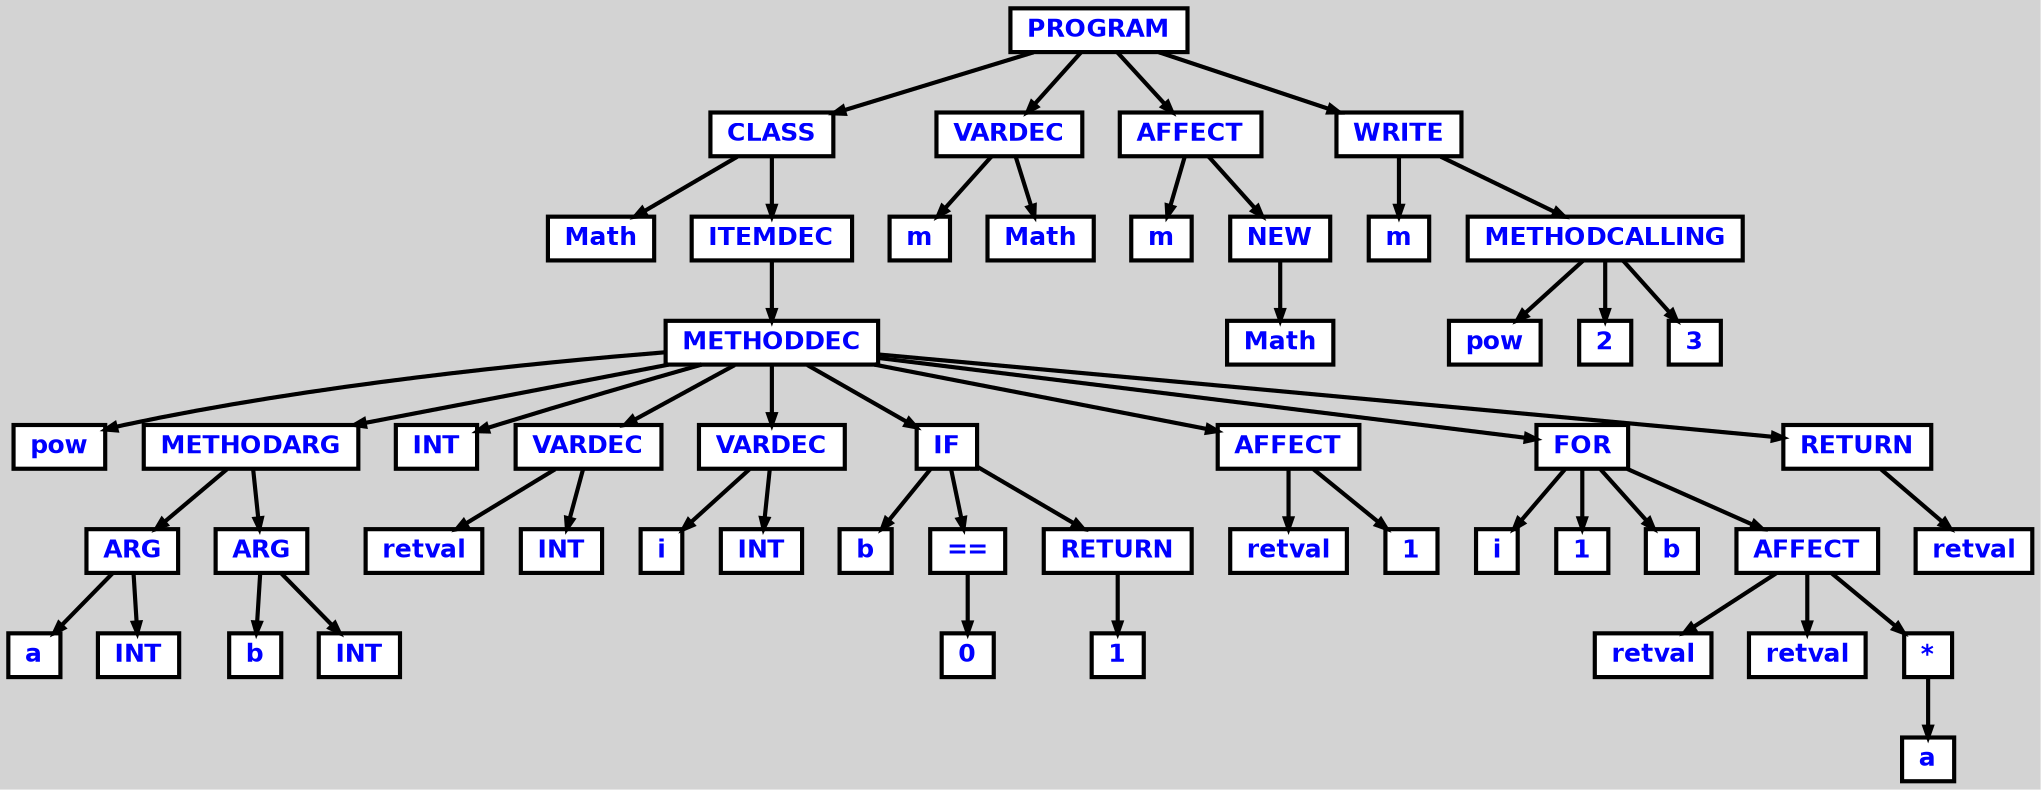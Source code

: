 digraph {

	ordering=out;
	ranksep=.4;
	bgcolor="lightgrey"; node [shape=box, fixedsize=false, fontsize=12, fontname="Helvetica-bold", fontcolor="blue"
		width=.25, height=.25, color="black", fillcolor="white", style="filled, solid, bold"];
	edge [arrowsize=.5, color="black", style="bold"]

  n0 [label="PROGRAM"];
  n1 [label="CLASS"];
  n1 [label="CLASS"];
  n2 [label="Math"];
  n3 [label="ITEMDEC"];
  n3 [label="ITEMDEC"];
  n4 [label="METHODDEC"];
  n4 [label="METHODDEC"];
  n5 [label="pow"];
  n6 [label="METHODARG"];
  n6 [label="METHODARG"];
  n7 [label="ARG"];
  n7 [label="ARG"];
  n8 [label="a"];
  n9 [label="INT"];
  n10 [label="ARG"];
  n10 [label="ARG"];
  n11 [label="b"];
  n12 [label="INT"];
  n13 [label="INT"];
  n14 [label="VARDEC"];
  n14 [label="VARDEC"];
  n15 [label="retval"];
  n16 [label="INT"];
  n17 [label="VARDEC"];
  n17 [label="VARDEC"];
  n18 [label="i"];
  n19 [label="INT"];
  n20 [label="IF"];
  n20 [label="IF"];
  n21 [label="b"];
  n22 [label="=="];
  n22 [label="=="];
  n23 [label="0"];
  n24 [label="RETURN"];
  n24 [label="RETURN"];
  n25 [label="1"];
  n26 [label="AFFECT"];
  n26 [label="AFFECT"];
  n27 [label="retval"];
  n28 [label="1"];
  n29 [label="FOR"];
  n29 [label="FOR"];
  n30 [label="i"];
  n31 [label="1"];
  n32 [label="b"];
  n33 [label="AFFECT"];
  n33 [label="AFFECT"];
  n34 [label="retval"];
  n35 [label="retval"];
  n36 [label="*"];
  n36 [label="*"];
  n37 [label="a"];
  n38 [label="RETURN"];
  n38 [label="RETURN"];
  n39 [label="retval"];
  n40 [label="VARDEC"];
  n40 [label="VARDEC"];
  n41 [label="m"];
  n42 [label="Math"];
  n43 [label="AFFECT"];
  n43 [label="AFFECT"];
  n44 [label="m"];
  n45 [label="NEW"];
  n45 [label="NEW"];
  n46 [label="Math"];
  n47 [label="WRITE"];
  n47 [label="WRITE"];
  n48 [label="m"];
  n49 [label="METHODCALLING"];
  n49 [label="METHODCALLING"];
  n50 [label="pow"];
  n51 [label="2"];
  n52 [label="3"];

  n0 -> n1 // "PROGRAM" -> "CLASS"
  n1 -> n2 // "CLASS" -> "Math"
  n1 -> n3 // "CLASS" -> "ITEMDEC"
  n3 -> n4 // "ITEMDEC" -> "METHODDEC"
  n4 -> n5 // "METHODDEC" -> "pow"
  n4 -> n6 // "METHODDEC" -> "METHODARG"
  n6 -> n7 // "METHODARG" -> "ARG"
  n7 -> n8 // "ARG" -> "a"
  n7 -> n9 // "ARG" -> "INT"
  n6 -> n10 // "METHODARG" -> "ARG"
  n10 -> n11 // "ARG" -> "b"
  n10 -> n12 // "ARG" -> "INT"
  n4 -> n13 // "METHODDEC" -> "INT"
  n4 -> n14 // "METHODDEC" -> "VARDEC"
  n14 -> n15 // "VARDEC" -> "retval"
  n14 -> n16 // "VARDEC" -> "INT"
  n4 -> n17 // "METHODDEC" -> "VARDEC"
  n17 -> n18 // "VARDEC" -> "i"
  n17 -> n19 // "VARDEC" -> "INT"
  n4 -> n20 // "METHODDEC" -> "IF"
  n20 -> n21 // "IF" -> "b"
  n20 -> n22 // "IF" -> "=="
  n22 -> n23 // "==" -> "0"
  n20 -> n24 // "IF" -> "RETURN"
  n24 -> n25 // "RETURN" -> "1"
  n4 -> n26 // "METHODDEC" -> "AFFECT"
  n26 -> n27 // "AFFECT" -> "retval"
  n26 -> n28 // "AFFECT" -> "1"
  n4 -> n29 // "METHODDEC" -> "FOR"
  n29 -> n30 // "FOR" -> "i"
  n29 -> n31 // "FOR" -> "1"
  n29 -> n32 // "FOR" -> "b"
  n29 -> n33 // "FOR" -> "AFFECT"
  n33 -> n34 // "AFFECT" -> "retval"
  n33 -> n35 // "AFFECT" -> "retval"
  n33 -> n36 // "AFFECT" -> "*"
  n36 -> n37 // "*" -> "a"
  n4 -> n38 // "METHODDEC" -> "RETURN"
  n38 -> n39 // "RETURN" -> "retval"
  n0 -> n40 // "PROGRAM" -> "VARDEC"
  n40 -> n41 // "VARDEC" -> "m"
  n40 -> n42 // "VARDEC" -> "Math"
  n0 -> n43 // "PROGRAM" -> "AFFECT"
  n43 -> n44 // "AFFECT" -> "m"
  n43 -> n45 // "AFFECT" -> "NEW"
  n45 -> n46 // "NEW" -> "Math"
  n0 -> n47 // "PROGRAM" -> "WRITE"
  n47 -> n48 // "WRITE" -> "m"
  n47 -> n49 // "WRITE" -> "METHODCALLING"
  n49 -> n50 // "METHODCALLING" -> "pow"
  n49 -> n51 // "METHODCALLING" -> "2"
  n49 -> n52 // "METHODCALLING" -> "3"

}
